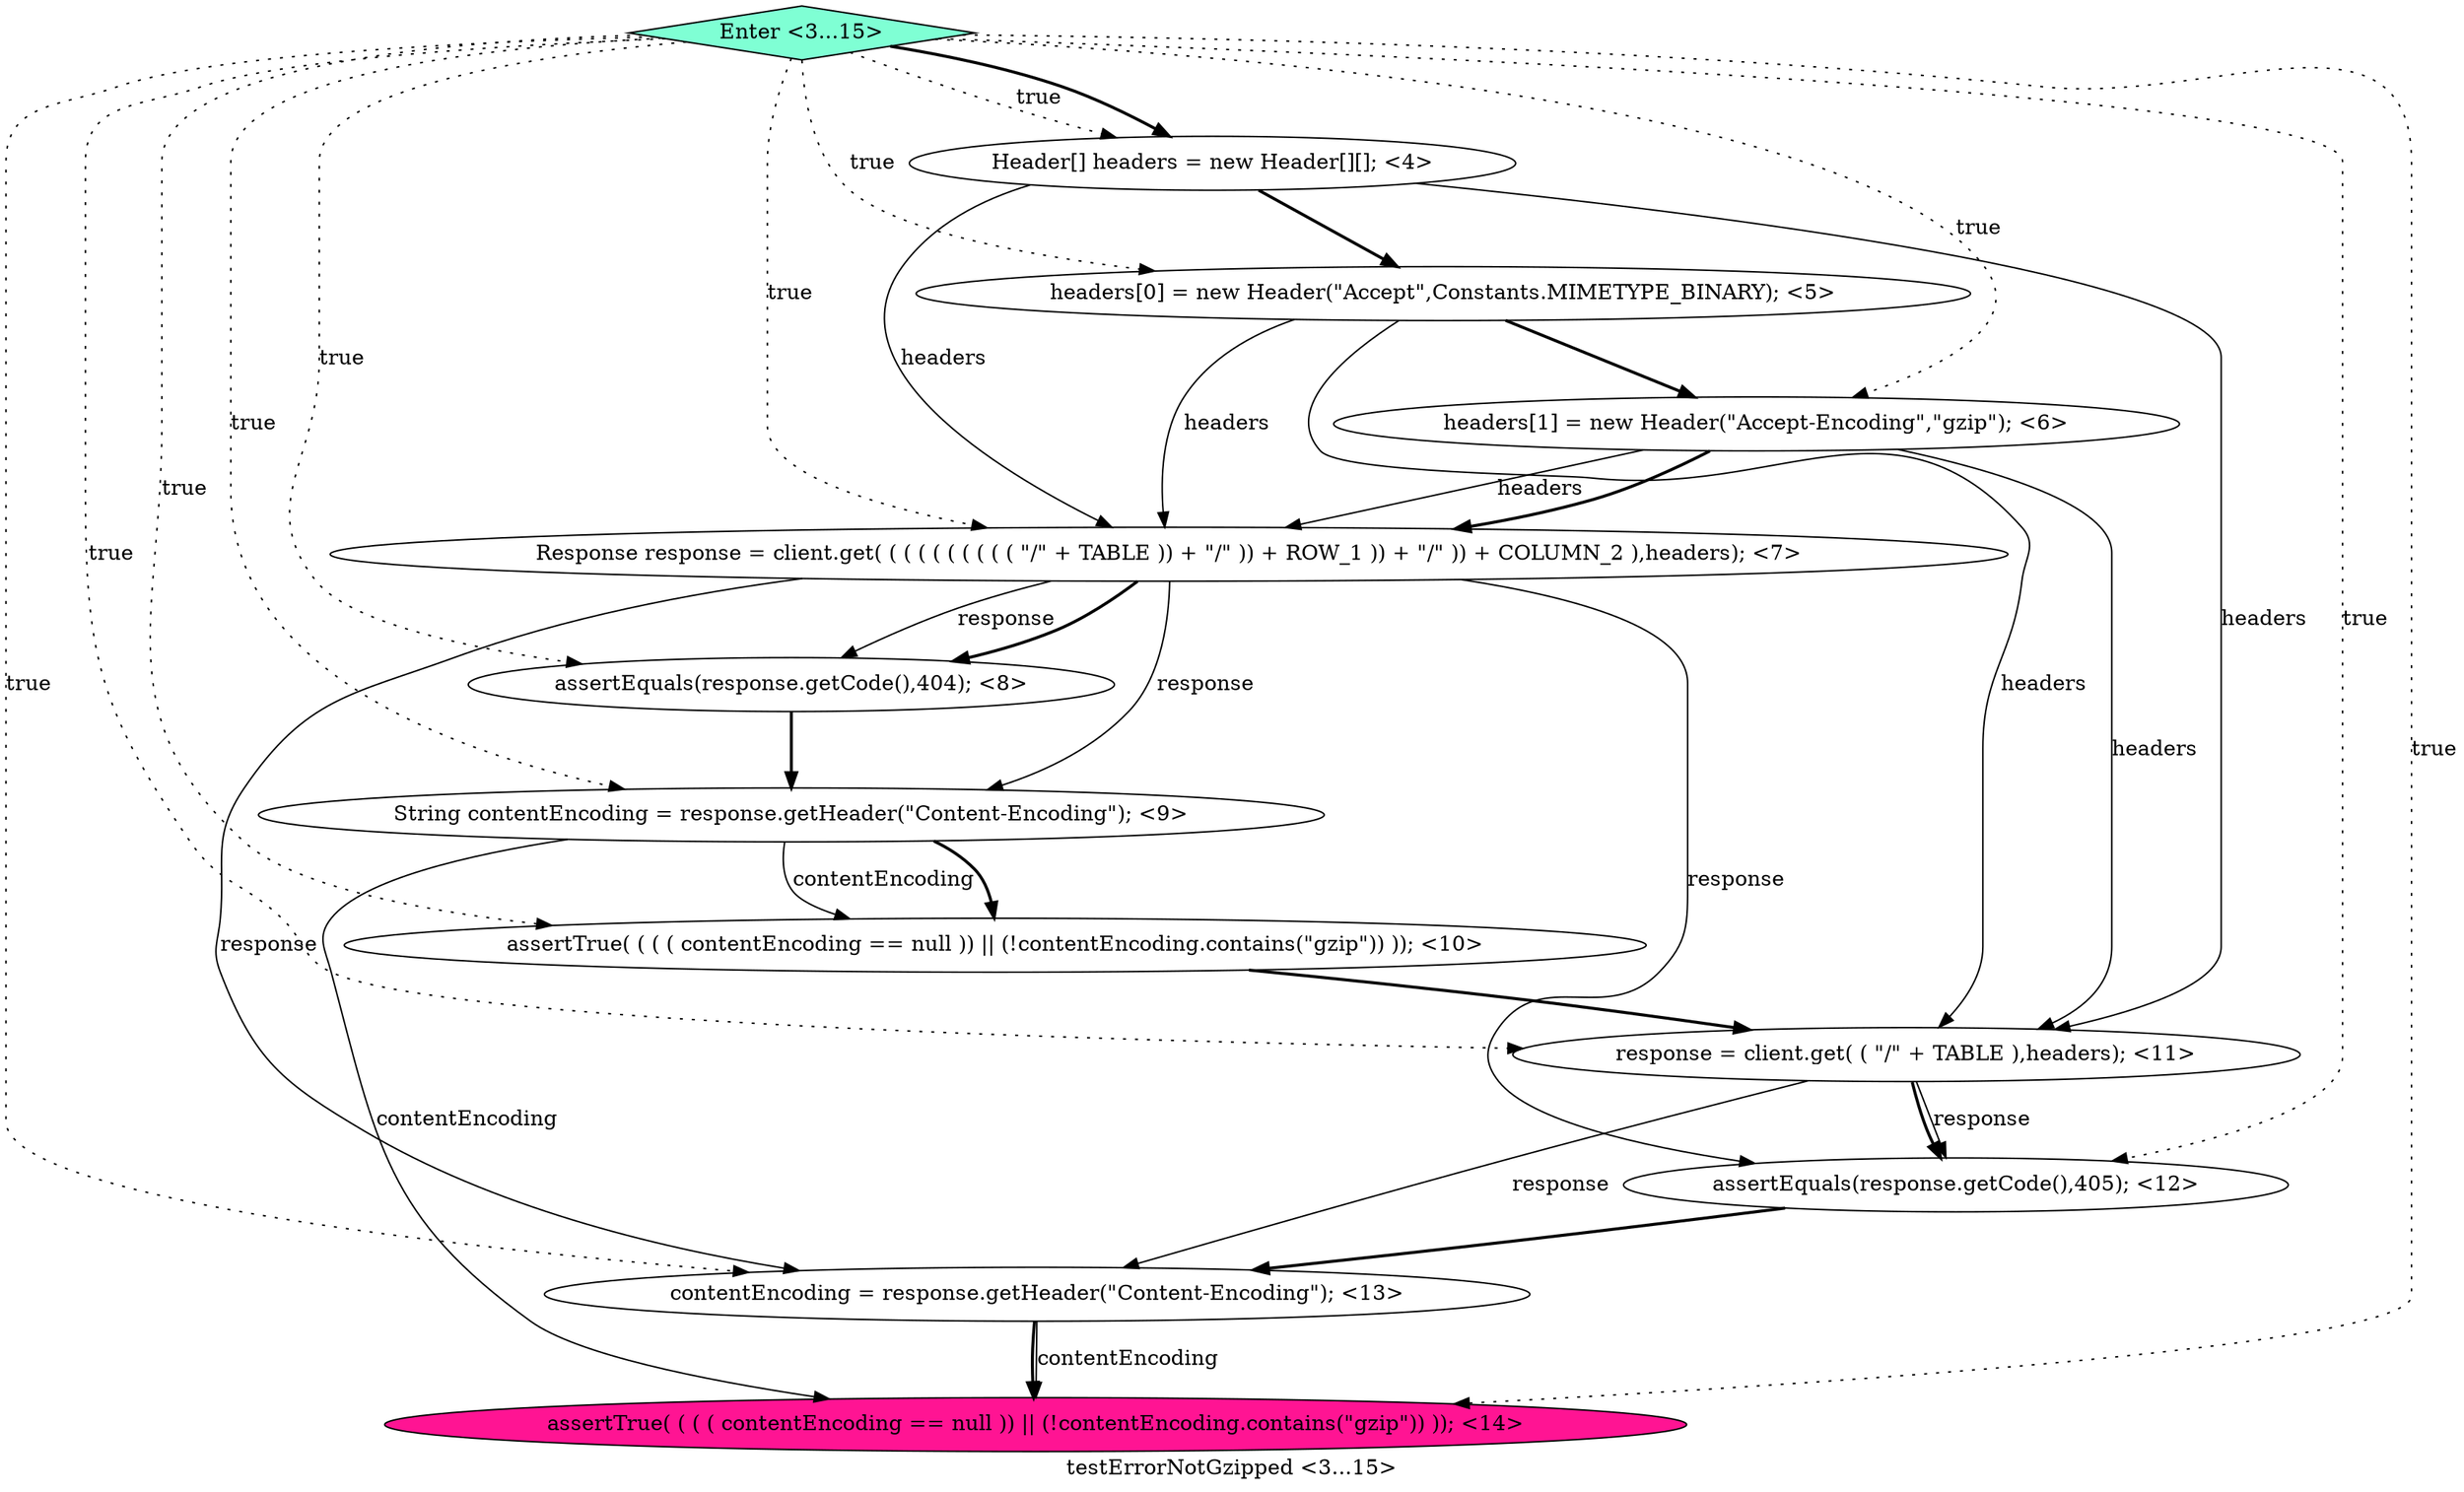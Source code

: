 digraph PDG {
label = "testErrorNotGzipped <3...15>";
0.6 [style = filled, label = "assertTrue( ( ( ( contentEncoding == null )) || (!contentEncoding.contains(\"gzip\")) )); <10>", fillcolor = white, shape = ellipse];
0.5 [style = filled, label = "String contentEncoding = response.getHeader(\"Content-Encoding\"); <9>", fillcolor = white, shape = ellipse];
0.0 [style = filled, label = "Header[] headers = new Header[][]; <4>", fillcolor = white, shape = ellipse];
0.2 [style = filled, label = "headers[1] = new Header(\"Accept-Encoding\",\"gzip\"); <6>", fillcolor = white, shape = ellipse];
0.11 [style = filled, label = "Enter <3...15>", fillcolor = aquamarine, shape = diamond];
0.1 [style = filled, label = "headers[0] = new Header(\"Accept\",Constants.MIMETYPE_BINARY); <5>", fillcolor = white, shape = ellipse];
0.7 [style = filled, label = "response = client.get( ( \"/\" + TABLE ),headers); <11>", fillcolor = white, shape = ellipse];
0.3 [style = filled, label = "Response response = client.get( ( ( ( ( ( ( ( ( ( \"/\" + TABLE )) + \"/\" )) + ROW_1 )) + \"/\" )) + COLUMN_2 ),headers); <7>", fillcolor = white, shape = ellipse];
0.4 [style = filled, label = "assertEquals(response.getCode(),404); <8>", fillcolor = white, shape = ellipse];
0.10 [style = filled, label = "assertTrue( ( ( ( contentEncoding == null )) || (!contentEncoding.contains(\"gzip\")) )); <14>", fillcolor = deeppink, shape = ellipse];
0.9 [style = filled, label = "contentEncoding = response.getHeader(\"Content-Encoding\"); <13>", fillcolor = white, shape = ellipse];
0.8 [style = filled, label = "assertEquals(response.getCode(),405); <12>", fillcolor = white, shape = ellipse];
0.0 -> 0.1 [style = bold, label=""];
0.0 -> 0.3 [style = solid, label="headers"];
0.0 -> 0.7 [style = solid, label="headers"];
0.1 -> 0.2 [style = bold, label=""];
0.1 -> 0.3 [style = solid, label="headers"];
0.1 -> 0.7 [style = solid, label="headers"];
0.2 -> 0.3 [style = solid, label="headers"];
0.2 -> 0.3 [style = bold, label=""];
0.2 -> 0.7 [style = solid, label="headers"];
0.3 -> 0.4 [style = solid, label="response"];
0.3 -> 0.4 [style = bold, label=""];
0.3 -> 0.5 [style = solid, label="response"];
0.3 -> 0.8 [style = solid, label="response"];
0.3 -> 0.9 [style = solid, label="response"];
0.4 -> 0.5 [style = bold, label=""];
0.5 -> 0.6 [style = solid, label="contentEncoding"];
0.5 -> 0.6 [style = bold, label=""];
0.5 -> 0.10 [style = solid, label="contentEncoding"];
0.6 -> 0.7 [style = bold, label=""];
0.7 -> 0.8 [style = solid, label="response"];
0.7 -> 0.8 [style = bold, label=""];
0.7 -> 0.9 [style = solid, label="response"];
0.8 -> 0.9 [style = bold, label=""];
0.9 -> 0.10 [style = solid, label="contentEncoding"];
0.9 -> 0.10 [style = bold, label=""];
0.11 -> 0.0 [style = dotted, label="true"];
0.11 -> 0.0 [style = bold, label=""];
0.11 -> 0.1 [style = dotted, label="true"];
0.11 -> 0.2 [style = dotted, label="true"];
0.11 -> 0.3 [style = dotted, label="true"];
0.11 -> 0.4 [style = dotted, label="true"];
0.11 -> 0.5 [style = dotted, label="true"];
0.11 -> 0.6 [style = dotted, label="true"];
0.11 -> 0.7 [style = dotted, label="true"];
0.11 -> 0.8 [style = dotted, label="true"];
0.11 -> 0.9 [style = dotted, label="true"];
0.11 -> 0.10 [style = dotted, label="true"];
}
